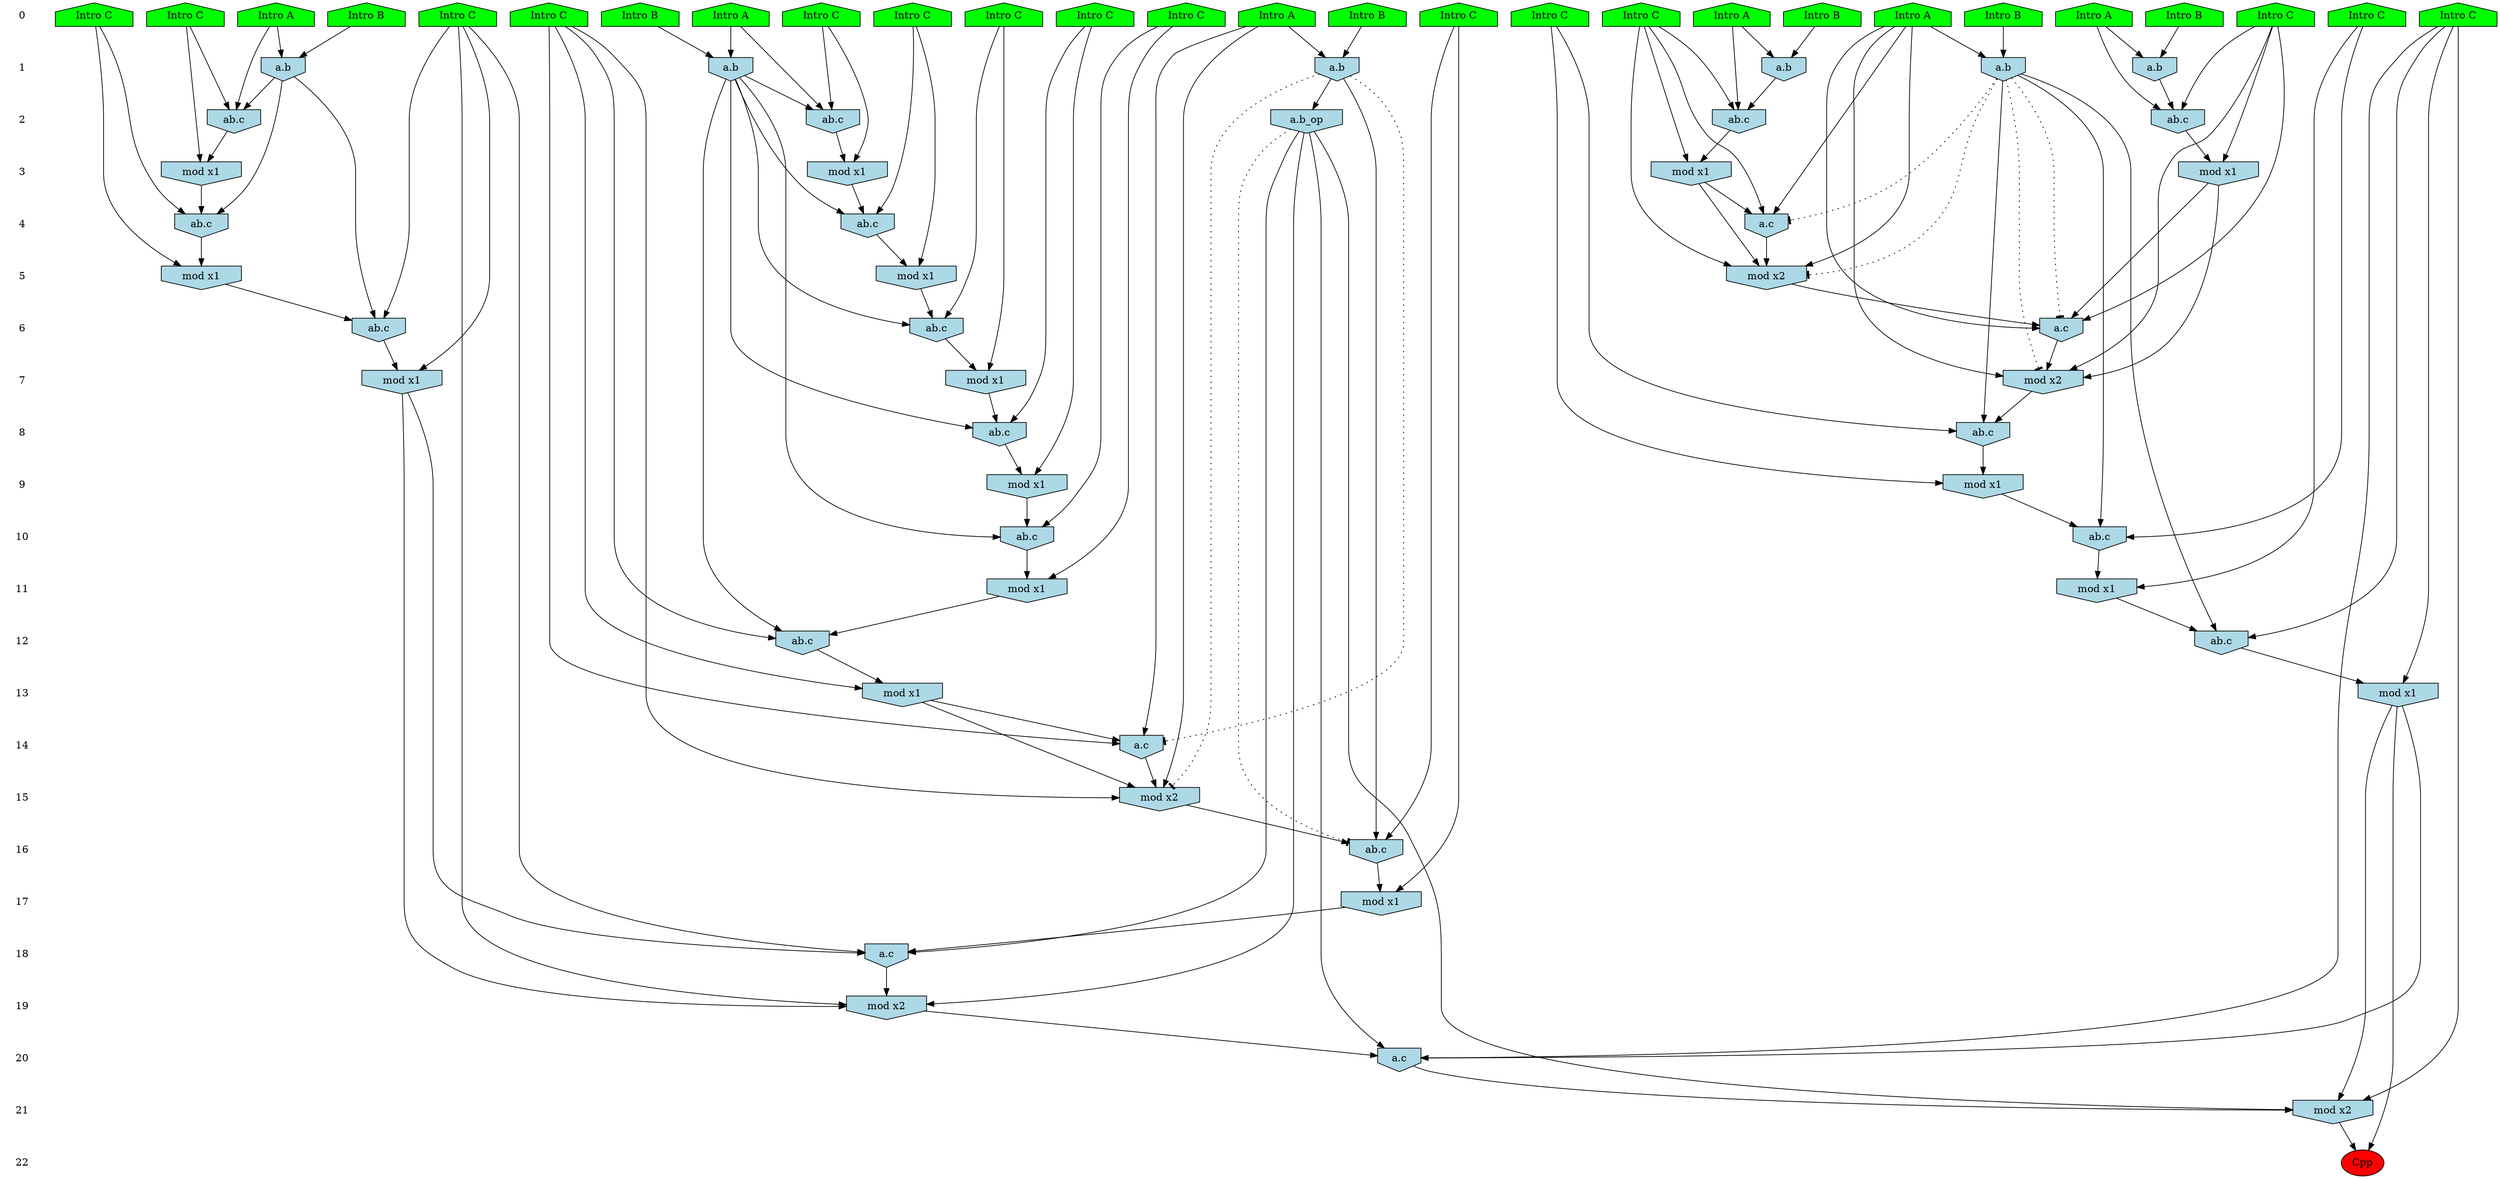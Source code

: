 /* Compression of 1 causal flows obtained in average at 2.102654E+01 t.u */
/* Compressed causal flows were: [3953] */
digraph G{
 ranksep=.5 ; 
{ rank = same ; "0" [shape=plaintext] ; node_1 [label ="Intro A", shape=house, style=filled, fillcolor=green] ;
node_2 [label ="Intro A", shape=house, style=filled, fillcolor=green] ;
node_3 [label ="Intro B", shape=house, style=filled, fillcolor=green] ;
node_4 [label ="Intro B", shape=house, style=filled, fillcolor=green] ;
node_5 [label ="Intro B", shape=house, style=filled, fillcolor=green] ;
node_6 [label ="Intro B", shape=house, style=filled, fillcolor=green] ;
node_7 [label ="Intro A", shape=house, style=filled, fillcolor=green] ;
node_8 [label ="Intro A", shape=house, style=filled, fillcolor=green] ;
node_9 [label ="Intro B", shape=house, style=filled, fillcolor=green] ;
node_10 [label ="Intro B", shape=house, style=filled, fillcolor=green] ;
node_11 [label ="Intro A", shape=house, style=filled, fillcolor=green] ;
node_12 [label ="Intro A", shape=house, style=filled, fillcolor=green] ;
node_13 [label ="Intro C", shape=house, style=filled, fillcolor=green] ;
node_14 [label ="Intro C", shape=house, style=filled, fillcolor=green] ;
node_15 [label ="Intro C", shape=house, style=filled, fillcolor=green] ;
node_16 [label ="Intro C", shape=house, style=filled, fillcolor=green] ;
node_17 [label ="Intro C", shape=house, style=filled, fillcolor=green] ;
node_18 [label ="Intro C", shape=house, style=filled, fillcolor=green] ;
node_19 [label ="Intro C", shape=house, style=filled, fillcolor=green] ;
node_20 [label ="Intro C", shape=house, style=filled, fillcolor=green] ;
node_21 [label ="Intro C", shape=house, style=filled, fillcolor=green] ;
node_22 [label ="Intro C", shape=house, style=filled, fillcolor=green] ;
node_23 [label ="Intro C", shape=house, style=filled, fillcolor=green] ;
node_24 [label ="Intro C", shape=house, style=filled, fillcolor=green] ;
node_25 [label ="Intro C", shape=house, style=filled, fillcolor=green] ;
node_26 [label ="Intro C", shape=house, style=filled, fillcolor=green] ;
node_27 [label ="Intro C", shape=house, style=filled, fillcolor=green] ;
}
{ rank = same ; "1" [shape=plaintext] ; node_28 [label="a.b", shape=invhouse, style=filled, fillcolor = lightblue] ;
node_29 [label="a.b", shape=invhouse, style=filled, fillcolor = lightblue] ;
node_36 [label="a.b", shape=invhouse, style=filled, fillcolor = lightblue] ;
node_45 [label="a.b", shape=invhouse, style=filled, fillcolor = lightblue] ;
node_60 [label="a.b", shape=invhouse, style=filled, fillcolor = lightblue] ;
node_62 [label="a.b", shape=invhouse, style=filled, fillcolor = lightblue] ;
}
{ rank = same ; "2" [shape=plaintext] ; node_30 [label="ab.c", shape=invhouse, style=filled, fillcolor = lightblue] ;
node_32 [label="ab.c", shape=invhouse, style=filled, fillcolor = lightblue] ;
node_38 [label="ab.c", shape=invhouse, style=filled, fillcolor = lightblue] ;
node_47 [label="ab.c", shape=invhouse, style=filled, fillcolor = lightblue] ;
node_66 [label="a.b_op", shape=invhouse, style=filled, fillcolor = lightblue] ;
}
{ rank = same ; "3" [shape=plaintext] ; node_31 [label="mod x1", shape=invhouse, style=filled, fillcolor = lightblue] ;
node_33 [label="mod x1", shape=invhouse, style=filled, fillcolor = lightblue] ;
node_44 [label="mod x1", shape=invhouse, style=filled, fillcolor = lightblue] ;
node_51 [label="mod x1", shape=invhouse, style=filled, fillcolor = lightblue] ;
}
{ rank = same ; "4" [shape=plaintext] ; node_34 [label="ab.c", shape=invhouse, style=filled, fillcolor = lightblue] ;
node_37 [label="a.c", shape=invhouse, style=filled, fillcolor = lightblue] ;
node_53 [label="ab.c", shape=invhouse, style=filled, fillcolor = lightblue] ;
}
{ rank = same ; "5" [shape=plaintext] ; node_35 [label="mod x1", shape=invhouse, style=filled, fillcolor = lightblue] ;
node_41 [label="mod x2", shape=invhouse, style=filled, fillcolor = lightblue] ;
node_55 [label="mod x1", shape=invhouse, style=filled, fillcolor = lightblue] ;
}
{ rank = same ; "6" [shape=plaintext] ; node_39 [label="ab.c", shape=invhouse, style=filled, fillcolor = lightblue] ;
node_49 [label="a.c", shape=invhouse, style=filled, fillcolor = lightblue] ;
node_56 [label="ab.c", shape=invhouse, style=filled, fillcolor = lightblue] ;
}
{ rank = same ; "7" [shape=plaintext] ; node_40 [label="mod x1", shape=invhouse, style=filled, fillcolor = lightblue] ;
node_52 [label="mod x2", shape=invhouse, style=filled, fillcolor = lightblue] ;
node_57 [label="mod x1", shape=invhouse, style=filled, fillcolor = lightblue] ;
}
{ rank = same ; "8" [shape=plaintext] ; node_42 [label="ab.c", shape=invhouse, style=filled, fillcolor = lightblue] ;
node_63 [label="ab.c", shape=invhouse, style=filled, fillcolor = lightblue] ;
}
{ rank = same ; "9" [shape=plaintext] ; node_43 [label="mod x1", shape=invhouse, style=filled, fillcolor = lightblue] ;
node_65 [label="mod x1", shape=invhouse, style=filled, fillcolor = lightblue] ;
}
{ rank = same ; "10" [shape=plaintext] ; node_46 [label="ab.c", shape=invhouse, style=filled, fillcolor = lightblue] ;
node_67 [label="ab.c", shape=invhouse, style=filled, fillcolor = lightblue] ;
}
{ rank = same ; "11" [shape=plaintext] ; node_48 [label="mod x1", shape=invhouse, style=filled, fillcolor = lightblue] ;
node_69 [label="mod x1", shape=invhouse, style=filled, fillcolor = lightblue] ;
}
{ rank = same ; "12" [shape=plaintext] ; node_50 [label="ab.c", shape=invhouse, style=filled, fillcolor = lightblue] ;
node_70 [label="ab.c", shape=invhouse, style=filled, fillcolor = lightblue] ;
}
{ rank = same ; "13" [shape=plaintext] ; node_54 [label="mod x1", shape=invhouse, style=filled, fillcolor = lightblue] ;
node_72 [label="mod x1", shape=invhouse, style=filled, fillcolor = lightblue] ;
}
{ rank = same ; "14" [shape=plaintext] ; node_58 [label="a.c", shape=invhouse, style=filled, fillcolor = lightblue] ;
}
{ rank = same ; "15" [shape=plaintext] ; node_59 [label="mod x2", shape=invhouse, style=filled, fillcolor = lightblue] ;
}
{ rank = same ; "16" [shape=plaintext] ; node_61 [label="ab.c", shape=invhouse, style=filled, fillcolor = lightblue] ;
}
{ rank = same ; "17" [shape=plaintext] ; node_64 [label="mod x1", shape=invhouse, style=filled, fillcolor = lightblue] ;
}
{ rank = same ; "18" [shape=plaintext] ; node_68 [label="a.c", shape=invhouse, style=filled, fillcolor = lightblue] ;
}
{ rank = same ; "19" [shape=plaintext] ; node_71 [label="mod x2", shape=invhouse, style=filled, fillcolor = lightblue] ;
}
{ rank = same ; "20" [shape=plaintext] ; node_73 [label="a.c", shape=invhouse, style=filled, fillcolor = lightblue] ;
}
{ rank = same ; "21" [shape=plaintext] ; node_74 [label="mod x2", shape=invhouse, style=filled, fillcolor = lightblue] ;
}
{ rank = same ; "22" [shape=plaintext] ; node_75 [label ="Cpp", style=filled, fillcolor=red] ;
}
"0" -> "1" [style="invis"]; 
"1" -> "2" [style="invis"]; 
"2" -> "3" [style="invis"]; 
"3" -> "4" [style="invis"]; 
"4" -> "5" [style="invis"]; 
"5" -> "6" [style="invis"]; 
"6" -> "7" [style="invis"]; 
"7" -> "8" [style="invis"]; 
"8" -> "9" [style="invis"]; 
"9" -> "10" [style="invis"]; 
"10" -> "11" [style="invis"]; 
"11" -> "12" [style="invis"]; 
"12" -> "13" [style="invis"]; 
"13" -> "14" [style="invis"]; 
"14" -> "15" [style="invis"]; 
"15" -> "16" [style="invis"]; 
"16" -> "17" [style="invis"]; 
"17" -> "18" [style="invis"]; 
"18" -> "19" [style="invis"]; 
"19" -> "20" [style="invis"]; 
"20" -> "21" [style="invis"]; 
"21" -> "22" [style="invis"]; 
node_1 -> node_28
node_9 -> node_28
node_4 -> node_29
node_7 -> node_29
node_1 -> node_30
node_23 -> node_30
node_28 -> node_30
node_23 -> node_31
node_30 -> node_31
node_7 -> node_32
node_26 -> node_32
node_29 -> node_32
node_26 -> node_33
node_32 -> node_33
node_13 -> node_34
node_29 -> node_34
node_33 -> node_34
node_13 -> node_35
node_34 -> node_35
node_5 -> node_36
node_12 -> node_36
node_8 -> node_37
node_23 -> node_37
node_31 -> node_37
node_12 -> node_38
node_19 -> node_38
node_36 -> node_38
node_27 -> node_39
node_29 -> node_39
node_35 -> node_39
node_27 -> node_40
node_39 -> node_40
node_8 -> node_41
node_23 -> node_41
node_31 -> node_41
node_37 -> node_41
node_18 -> node_42
node_29 -> node_42
node_40 -> node_42
node_18 -> node_43
node_42 -> node_43
node_19 -> node_44
node_38 -> node_44
node_3 -> node_45
node_11 -> node_45
node_20 -> node_46
node_29 -> node_46
node_43 -> node_46
node_11 -> node_47
node_24 -> node_47
node_45 -> node_47
node_20 -> node_48
node_46 -> node_48
node_8 -> node_49
node_19 -> node_49
node_41 -> node_49
node_44 -> node_49
node_21 -> node_50
node_29 -> node_50
node_48 -> node_50
node_24 -> node_51
node_47 -> node_51
node_8 -> node_52
node_19 -> node_52
node_44 -> node_52
node_49 -> node_52
node_25 -> node_53
node_45 -> node_53
node_51 -> node_53
node_21 -> node_54
node_50 -> node_54
node_25 -> node_55
node_53 -> node_55
node_16 -> node_56
node_45 -> node_56
node_55 -> node_56
node_16 -> node_57
node_56 -> node_57
node_2 -> node_58
node_21 -> node_58
node_54 -> node_58
node_2 -> node_59
node_21 -> node_59
node_54 -> node_59
node_58 -> node_59
node_2 -> node_60
node_10 -> node_60
node_17 -> node_61
node_59 -> node_61
node_60 -> node_61
node_6 -> node_62
node_8 -> node_62
node_14 -> node_63
node_52 -> node_63
node_62 -> node_63
node_17 -> node_64
node_61 -> node_64
node_14 -> node_65
node_63 -> node_65
node_60 -> node_66
node_22 -> node_67
node_62 -> node_67
node_65 -> node_67
node_16 -> node_68
node_57 -> node_68
node_64 -> node_68
node_66 -> node_68
node_22 -> node_69
node_67 -> node_69
node_15 -> node_70
node_62 -> node_70
node_69 -> node_70
node_16 -> node_71
node_57 -> node_71
node_66 -> node_71
node_68 -> node_71
node_15 -> node_72
node_70 -> node_72
node_15 -> node_73
node_66 -> node_73
node_71 -> node_73
node_72 -> node_73
node_15 -> node_74
node_66 -> node_74
node_72 -> node_74
node_73 -> node_74
node_72 -> node_75
node_74 -> node_75
node_60 -> node_59 [style=dotted, arrowhead = tee] 
node_60 -> node_58 [style=dotted, arrowhead = tee] 
node_62 -> node_52 [style=dotted, arrowhead = tee] 
node_62 -> node_49 [style=dotted, arrowhead = tee] 
node_62 -> node_41 [style=dotted, arrowhead = tee] 
node_62 -> node_37 [style=dotted, arrowhead = tee] 
node_66 -> node_61 [style=dotted, arrowhead = tee] 
}
/*
 Dot generation time: 0.000299
*/